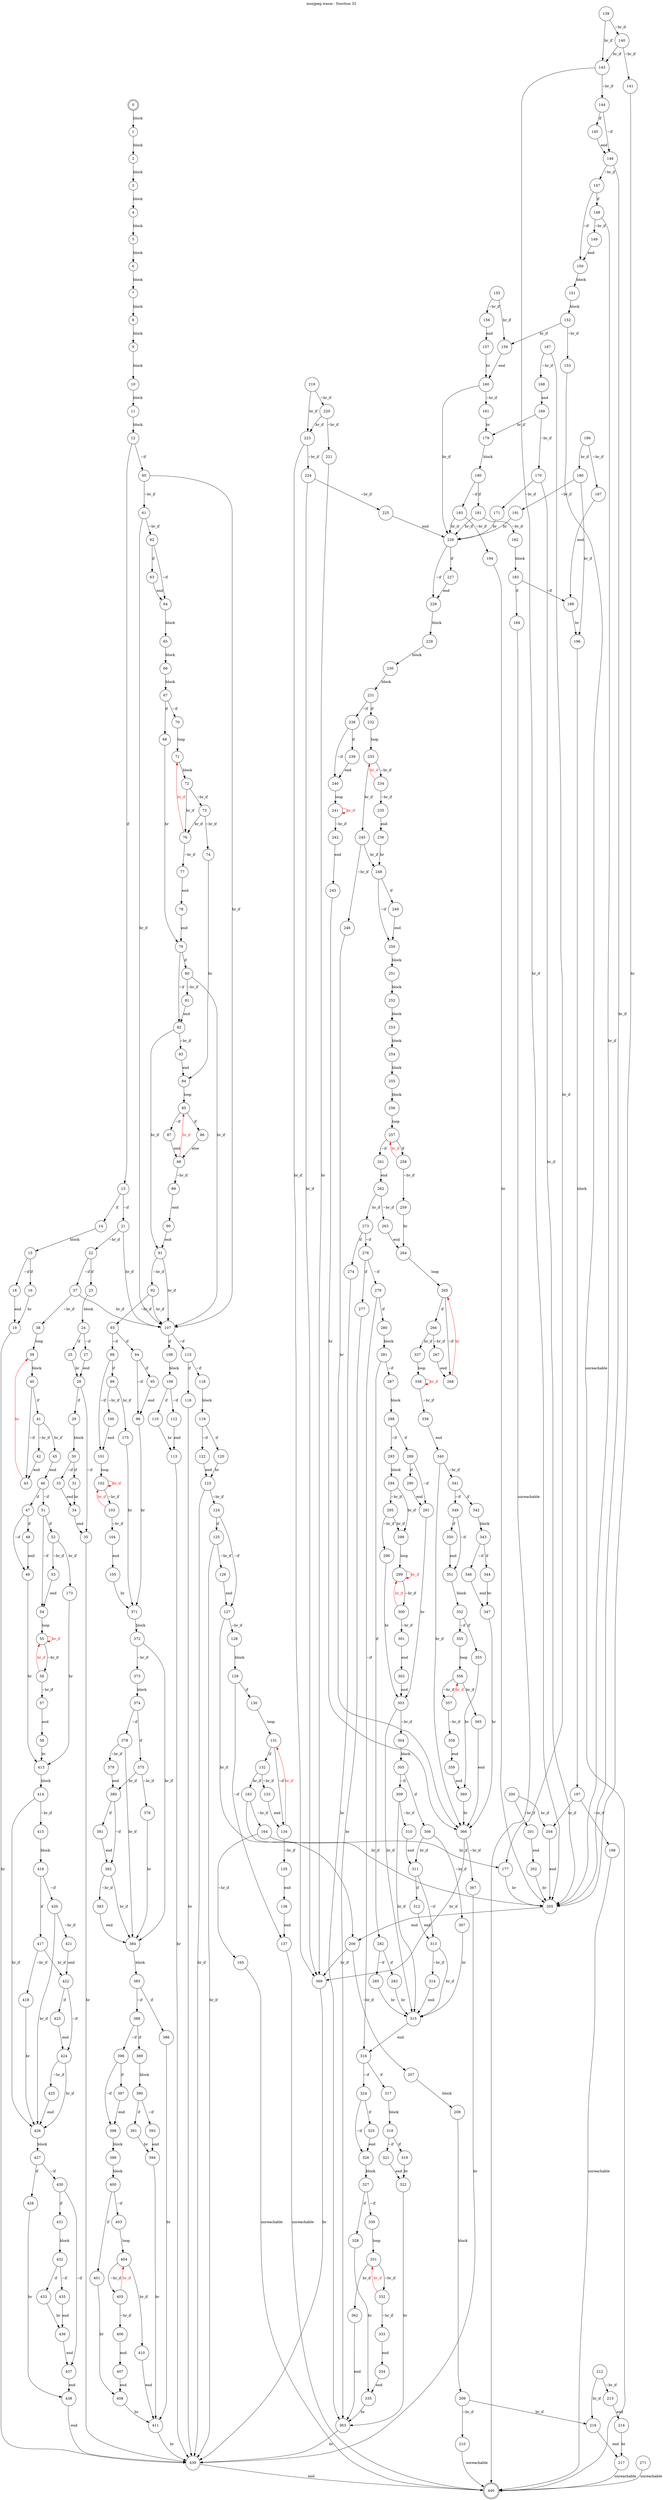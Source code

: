 digraph finite_state_machine {
    label = "mozjpeg.wasm - function 32"
    labelloc =  t
    labelfontsize = 16
    labelfontcolor = black
    labelfontname = "Helvetica"
    node [shape = doublecircle]; 0 440;
    node [shape = circle];
    0 -> 1[label="block"];
    1 -> 2[label="block"];
    2 -> 3[label="block"];
    3 -> 4[label="block"];
    4 -> 5[label="block"];
    5 -> 6[label="block"];
    6 -> 7[label="block"];
    7 -> 8[label="block"];
    8 -> 9[label="block"];
    9 -> 10[label="block"];
    10 -> 11[label="block"];
    11 -> 12[label="block"];
    12 -> 13[label="if"];
    12 -> 60[label="~if"];
    13 -> 14[label="if"];
    13 -> 21[label="~if"];
    14 -> 15[label="block"];
    15 -> 16[label="if"];
    15 -> 18[label="~if"];
    16 -> 19[label="br"];
    18 -> 19[label="end"];
    19 -> 439[label="br"];
    21 -> 22[label="~br_if"];
    21 -> 107[label="br_if"];
    22 -> 23[label="if"];
    22 -> 37[label="~if"];
    23 -> 24[label="block"];
    24 -> 25[label="if"];
    24 -> 27[label="~if"];
    25 -> 28[label="br"];
    27 -> 28[label="end"];
    28 -> 29[label="if"];
    28 -> 35[label="~if"];
    29 -> 30[label="block"];
    30 -> 31[label="if"];
    30 -> 33[label="~if"];
    31 -> 34[label="br"];
    33 -> 34[label="end"];
    34 -> 35[label="end"];
    35 -> 439[label="br"];
    37 -> 38[label="~br_if"];
    37 -> 107[label="br_if"];
    38 -> 39[label="loop"];
    39 -> 40[label="block"];
    40 -> 41[label="if"];
    40 -> 43[label="~if"];
    41 -> 42[label="~br_if"];
    41 -> 45[label="br_if"];
    42 -> 43[label="end"];
    43 -> 39[color="red" fontcolor="red" label="br"];
    45 -> 46[label="end"];
    46 -> 47[label="if"];
    46 -> 51[label="~if"];
    47 -> 48[label="if"];
    47 -> 49[label="~if"];
    48 -> 49[label="end"];
    49 -> 413[label="br"];
    51 -> 52[label="if"];
    51 -> 54[label="~if"];
    52 -> 53[label="~br_if"];
    52 -> 173[label="br_if"];
    53 -> 54[label="end"];
    54 -> 55[label="loop"];
    55 -> 56[label="~br_if"];
    55 -> 55[color="red" fontcolor="red" label="br_if"];
    56 -> 57[label="~br_if"];
    56 -> 55[color="red" fontcolor="red" label="br_if"];
    57 -> 58[label="end"];
    58 -> 413[label="br"];
    60 -> 61[label="~br_if"];
    60 -> 107[label="br_if"];
    61 -> 62[label="~br_if"];
    61 -> 107[label="br_if"];
    62 -> 63[label="if"];
    62 -> 64[label="~if"];
    63 -> 64[label="end"];
    64 -> 65[label="block"];
    65 -> 66[label="block"];
    66 -> 67[label="block"];
    67 -> 68[label="if"];
    67 -> 70[label="~if"];
    68 -> 79[label="br"];
    70 -> 71[label="loop"];
    71 -> 72[label="block"];
    72 -> 73[label="~br_if"];
    72 -> 76[label="br_if"];
    73 -> 74[label="~br_if"];
    73 -> 76[label="br_if"];
    74 -> 84[label="br"];
    76 -> 77[label="~br_if"];
    76 -> 71[color="red" fontcolor="red" label="br_if"];
    77 -> 78[label="end"];
    78 -> 79[label="end"];
    79 -> 80[label="if"];
    79 -> 82[label="~if"];
    80 -> 81[label="~br_if"];
    80 -> 107[label="br_if"];
    81 -> 82[label="end"];
    82 -> 83[label="~br_if"];
    82 -> 91[label="br_if"];
    83 -> 84[label="end"];
    84 -> 85[label="loop"];
    85 -> 86[label="if"];
    85 -> 87[label="~if"];
    86 -> 88[label="else"];
    87 -> 88[label="end"];
    88 -> 89[label="~br_if"];
    88 -> 85[color="red" fontcolor="red" label="br_if"];
    89 -> 90[label="end"];
    90 -> 91[label="end"];
    91 -> 92[label="~br_if"];
    91 -> 107[label="br_if"];
    92 -> 93[label="~br_if"];
    92 -> 107[label="br_if"];
    93 -> 94[label="if"];
    93 -> 98[label="~if"];
    94 -> 95[label="if"];
    94 -> 96[label="~if"];
    95 -> 96[label="end"];
    96 -> 371[label="br"];
    98 -> 99[label="if"];
    98 -> 101[label="~if"];
    99 -> 100[label="~br_if"];
    99 -> 175[label="br_if"];
    100 -> 101[label="end"];
    101 -> 102[label="loop"];
    102 -> 103[label="~br_if"];
    102 -> 102[color="red" fontcolor="red" label="br_if"];
    103 -> 104[label="~br_if"];
    103 -> 102[color="red" fontcolor="red" label="br_if"];
    104 -> 105[label="end"];
    105 -> 371[label="br"];
    107 -> 108[label="if"];
    107 -> 115[label="~if"];
    108 -> 109[label="block"];
    109 -> 110[label="if"];
    109 -> 112[label="~if"];
    110 -> 113[label="br"];
    112 -> 113[label="end"];
    113 -> 439[label="br"];
    115 -> 116[label="if"];
    115 -> 118[label="~if"];
    116 -> 439[label="br"];
    118 -> 119[label="block"];
    119 -> 120[label="if"];
    119 -> 122[label="~if"];
    120 -> 123[label="br"];
    122 -> 123[label="end"];
    123 -> 124[label="~br_if"];
    123 -> 439[label="br_if"];
    124 -> 125[label="if"];
    124 -> 127[label="~if"];
    125 -> 126[label="~br_if"];
    125 -> 439[label="br_if"];
    126 -> 127[label="end"];
    127 -> 128[label="~br_if"];
    127 -> 206[label="br_if"];
    128 -> 129[label="block"];
    129 -> 130[label="if"];
    129 -> 137[label="~if"];
    130 -> 131[label="loop"];
    131 -> 132[label="if"];
    131 -> 134[label="~if"];
    132 -> 133[label="~br_if"];
    132 -> 163[label="br_if"];
    133 -> 134[label="end"];
    134 -> 135[label="~br_if"];
    134 -> 131[color="red" fontcolor="red" label="br_if"];
    135 -> 136[label="end"];
    136 -> 137[label="end"];
    137 -> 440[label="unreachable"];
    139 -> 140[label="~br_if"];
    139 -> 143[label="br_if"];
    140 -> 141[label="~br_if"];
    140 -> 143[label="br_if"];
    141 -> 205[label="br"];
    143 -> 144[label="~br_if"];
    143 -> 205[label="br_if"];
    144 -> 145[label="if"];
    144 -> 146[label="~if"];
    145 -> 146[label="end"];
    146 -> 147[label="~br_if"];
    146 -> 205[label="br_if"];
    147 -> 148[label="if"];
    147 -> 150[label="~if"];
    148 -> 149[label="~br_if"];
    148 -> 205[label="br_if"];
    149 -> 150[label="end"];
    150 -> 151[label="block"];
    151 -> 152[label="block"];
    152 -> 153[label="~br_if"];
    152 -> 159[label="br_if"];
    153 -> 440[label="unreachable"];
    155 -> 156[label="~br_if"];
    155 -> 159[label="br_if"];
    156 -> 157[label="end"];
    157 -> 160[label="br"];
    159 -> 160[label="end"];
    160 -> 161[label="~br_if"];
    160 -> 226[label="br_if"];
    161 -> 179[label="br"];
    163 -> 164[label="~br_if"];
    163 -> 205[label="br_if"];
    164 -> 165[label="~br_if"];
    164 -> 177[label="br_if"];
    165 -> 440[label="unreachable"];
    167 -> 168[label="~br_if"];
    167 -> 177[label="br_if"];
    168 -> 169[label="end"];
    169 -> 170[label="~br_if"];
    169 -> 179[label="br_if"];
    170 -> 171[label="~br_if"];
    170 -> 205[label="br_if"];
    171 -> 226[label="br"];
    173 -> 413[label="br"];
    175 -> 371[label="br"];
    177 -> 205[label="br"];
    179 -> 180[label="block"];
    180 -> 181[label="if"];
    180 -> 193[label="~if"];
    181 -> 182[label="~br_if"];
    181 -> 226[label="br_if"];
    182 -> 183[label="block"];
    183 -> 184[label="if"];
    183 -> 188[label="~if"];
    184 -> 440[label="unreachable"];
    186 -> 187[label="~br_if"];
    186 -> 190[label="br_if"];
    187 -> 188[label="end"];
    188 -> 196[label="br"];
    190 -> 191[label="~br_if"];
    190 -> 196[label="br_if"];
    191 -> 226[label="br"];
    193 -> 194[label="~br_if"];
    193 -> 226[label="br_if"];
    194 -> 205[label="br"];
    196 -> 197[label="block"];
    197 -> 198[label="~br_if"];
    197 -> 204[label="br_if"];
    198 -> 440[label="unreachable"];
    200 -> 201[label="~br_if"];
    200 -> 204[label="br_if"];
    201 -> 202[label="end"];
    202 -> 205[label="br"];
    204 -> 205[label="end"];
    205 -> 206[label="end"];
    206 -> 207[label="~br_if"];
    206 -> 369[label="br_if"];
    207 -> 208[label="block"];
    208 -> 209[label="block"];
    209 -> 210[label="~br_if"];
    209 -> 216[label="br_if"];
    210 -> 440[label="unreachable"];
    212 -> 213[label="~br_if"];
    212 -> 216[label="br_if"];
    213 -> 214[label="end"];
    214 -> 217[label="br"];
    216 -> 217[label="end"];
    217 -> 440[label="unreachable"];
    219 -> 220[label="~br_if"];
    219 -> 223[label="br_if"];
    220 -> 221[label="~br_if"];
    220 -> 223[label="br_if"];
    221 -> 369[label="br"];
    223 -> 224[label="~br_if"];
    223 -> 369[label="br_if"];
    224 -> 225[label="~br_if"];
    224 -> 369[label="br_if"];
    225 -> 226[label="end"];
    226 -> 227[label="if"];
    226 -> 228[label="~if"];
    227 -> 228[label="end"];
    228 -> 229[label="block"];
    229 -> 230[label="block"];
    230 -> 231[label="block"];
    231 -> 232[label="if"];
    231 -> 238[label="~if"];
    232 -> 233[label="loop"];
    233 -> 234[label="~br_if"];
    233 -> 245[label="br_if"];
    234 -> 235[label="~br_if"];
    234 -> 233[color="red" fontcolor="red" label="br_if"];
    235 -> 236[label="end"];
    236 -> 248[label="br"];
    238 -> 239[label="if"];
    238 -> 240[label="~if"];
    239 -> 240[label="end"];
    240 -> 241[label="loop"];
    241 -> 242[label="~br_if"];
    241 -> 241[color="red" fontcolor="red" label="br_if"];
    242 -> 243[label="end"];
    243 -> 366[label="br"];
    245 -> 246[label="~br_if"];
    245 -> 248[label="br_if"];
    246 -> 366[label="br"];
    248 -> 249[label="if"];
    248 -> 250[label="~if"];
    249 -> 250[label="end"];
    250 -> 251[label="block"];
    251 -> 252[label="block"];
    252 -> 253[label="block"];
    253 -> 254[label="block"];
    254 -> 255[label="block"];
    255 -> 256[label="block"];
    256 -> 257[label="loop"];
    257 -> 258[label="if"];
    257 -> 261[label="~if"];
    258 -> 259[label="~br_if"];
    258 -> 257[color="red" fontcolor="red" label="br_if"];
    259 -> 264[label="br"];
    261 -> 262[label="end"];
    262 -> 263[label="~br_if"];
    262 -> 273[label="br_if"];
    263 -> 264[label="end"];
    264 -> 265[label="loop"];
    265 -> 266[label="if"];
    265 -> 268[label="~if"];
    266 -> 267[label="~br_if"];
    266 -> 337[label="br_if"];
    267 -> 268[label="end"];
    268 -> 265[color="red" fontcolor="red" label="br"];
    271 -> 440[label="unreachable"];
    273 -> 274[label="if"];
    273 -> 276[label="~if"];
    274 -> 363[label="br"];
    276 -> 277[label="if"];
    276 -> 279[label="~if"];
    277 -> 363[label="br"];
    279 -> 280[label="if"];
    279 -> 316[label="~if"];
    280 -> 281[label="block"];
    281 -> 282[label="if"];
    281 -> 287[label="~if"];
    282 -> 283[label="if"];
    282 -> 285[label="~if"];
    283 -> 315[label="br"];
    285 -> 315[label="br"];
    287 -> 288[label="block"];
    288 -> 289[label="if"];
    288 -> 293[label="~if"];
    289 -> 290[label="if"];
    289 -> 291[label="~if"];
    290 -> 291[label="end"];
    291 -> 303[label="br"];
    293 -> 294[label="block"];
    294 -> 295[label="~br_if"];
    294 -> 298[label="br_if"];
    295 -> 296[label="~br_if"];
    295 -> 298[label="br_if"];
    296 -> 303[label="br"];
    298 -> 299[label="loop"];
    299 -> 300[label="~br_if"];
    299 -> 299[color="red" fontcolor="red" label="br_if"];
    300 -> 301[label="~br_if"];
    300 -> 299[color="red" fontcolor="red" label="br_if"];
    301 -> 302[label="end"];
    302 -> 303[label="end"];
    303 -> 304[label="~br_if"];
    303 -> 315[label="br_if"];
    304 -> 305[label="block"];
    305 -> 306[label="if"];
    305 -> 309[label="~if"];
    306 -> 307[label="~br_if"];
    306 -> 311[label="br_if"];
    307 -> 315[label="br"];
    309 -> 310[label="~br_if"];
    309 -> 315[label="br_if"];
    310 -> 311[label="end"];
    311 -> 312[label="if"];
    311 -> 313[label="~if"];
    312 -> 313[label="end"];
    313 -> 314[label="~br_if"];
    313 -> 315[label="br_if"];
    314 -> 315[label="end"];
    315 -> 316[label="end"];
    316 -> 317[label="if"];
    316 -> 324[label="~if"];
    317 -> 318[label="block"];
    318 -> 319[label="if"];
    318 -> 321[label="~if"];
    319 -> 322[label="br"];
    321 -> 322[label="end"];
    322 -> 363[label="br"];
    324 -> 325[label="if"];
    324 -> 326[label="~if"];
    325 -> 326[label="end"];
    326 -> 327[label="block"];
    327 -> 328[label="if"];
    327 -> 330[label="~if"];
    328 -> 335[label="br"];
    330 -> 331[label="loop"];
    331 -> 332[label="~br_if"];
    331 -> 362[label="br_if"];
    332 -> 333[label="~br_if"];
    332 -> 331[color="red" fontcolor="red" label="br_if"];
    333 -> 334[label="end"];
    334 -> 335[label="end"];
    335 -> 363[label="br"];
    337 -> 338[label="loop"];
    338 -> 339[label="~br_if"];
    338 -> 338[color="red" fontcolor="red" label="br_if"];
    339 -> 340[label="end"];
    340 -> 341[label="~br_if"];
    340 -> 366[label="br_if"];
    341 -> 342[label="if"];
    341 -> 349[label="~if"];
    342 -> 343[label="block"];
    343 -> 344[label="if"];
    343 -> 346[label="~if"];
    344 -> 347[label="br"];
    346 -> 347[label="end"];
    347 -> 366[label="br"];
    349 -> 350[label="if"];
    349 -> 351[label="~if"];
    350 -> 351[label="end"];
    351 -> 352[label="block"];
    352 -> 353[label="if"];
    352 -> 355[label="~if"];
    353 -> 360[label="br"];
    355 -> 356[label="loop"];
    356 -> 357[label="~br_if"];
    356 -> 365[label="br_if"];
    357 -> 358[label="~br_if"];
    357 -> 356[color="red" fontcolor="red" label="br_if"];
    358 -> 359[label="end"];
    359 -> 360[label="end"];
    360 -> 366[label="br"];
    362 -> 363[label="end"];
    363 -> 439[label="br"];
    365 -> 366[label="end"];
    366 -> 367[label="~br_if"];
    366 -> 369[label="br_if"];
    367 -> 439[label="br"];
    369 -> 439[label="br"];
    371 -> 372[label="block"];
    372 -> 373[label="~br_if"];
    372 -> 384[label="br_if"];
    373 -> 374[label="block"];
    374 -> 375[label="if"];
    374 -> 378[label="~if"];
    375 -> 376[label="~br_if"];
    375 -> 380[label="br_if"];
    376 -> 384[label="br"];
    378 -> 379[label="~br_if"];
    378 -> 384[label="br_if"];
    379 -> 380[label="end"];
    380 -> 381[label="if"];
    380 -> 382[label="~if"];
    381 -> 382[label="end"];
    382 -> 383[label="~br_if"];
    382 -> 384[label="br_if"];
    383 -> 384[label="end"];
    384 -> 385[label="block"];
    385 -> 386[label="if"];
    385 -> 388[label="~if"];
    386 -> 411[label="br"];
    388 -> 389[label="if"];
    388 -> 396[label="~if"];
    389 -> 390[label="block"];
    390 -> 391[label="if"];
    390 -> 393[label="~if"];
    391 -> 394[label="br"];
    393 -> 394[label="end"];
    394 -> 411[label="br"];
    396 -> 397[label="if"];
    396 -> 398[label="~if"];
    397 -> 398[label="end"];
    398 -> 399[label="block"];
    399 -> 400[label="block"];
    400 -> 401[label="if"];
    400 -> 403[label="~if"];
    401 -> 408[label="br"];
    403 -> 404[label="loop"];
    404 -> 405[label="~br_if"];
    404 -> 410[label="br_if"];
    405 -> 406[label="~br_if"];
    405 -> 404[color="red" fontcolor="red" label="br_if"];
    406 -> 407[label="end"];
    407 -> 408[label="end"];
    408 -> 411[label="br"];
    410 -> 411[label="end"];
    411 -> 439[label="br"];
    413 -> 414[label="block"];
    414 -> 415[label="~br_if"];
    414 -> 426[label="br_if"];
    415 -> 416[label="block"];
    416 -> 417[label="if"];
    416 -> 420[label="~if"];
    417 -> 418[label="~br_if"];
    417 -> 422[label="br_if"];
    418 -> 426[label="br"];
    420 -> 421[label="~br_if"];
    420 -> 426[label="br_if"];
    421 -> 422[label="end"];
    422 -> 423[label="if"];
    422 -> 424[label="~if"];
    423 -> 424[label="end"];
    424 -> 425[label="~br_if"];
    424 -> 426[label="br_if"];
    425 -> 426[label="end"];
    426 -> 427[label="block"];
    427 -> 428[label="if"];
    427 -> 430[label="~if"];
    428 -> 438[label="br"];
    430 -> 431[label="if"];
    430 -> 437[label="~if"];
    431 -> 432[label="block"];
    432 -> 433[label="if"];
    432 -> 435[label="~if"];
    433 -> 436[label="br"];
    435 -> 436[label="end"];
    436 -> 437[label="end"];
    437 -> 438[label="end"];
    438 -> 439[label="end"];
    439 -> 440[label="end"];
}
